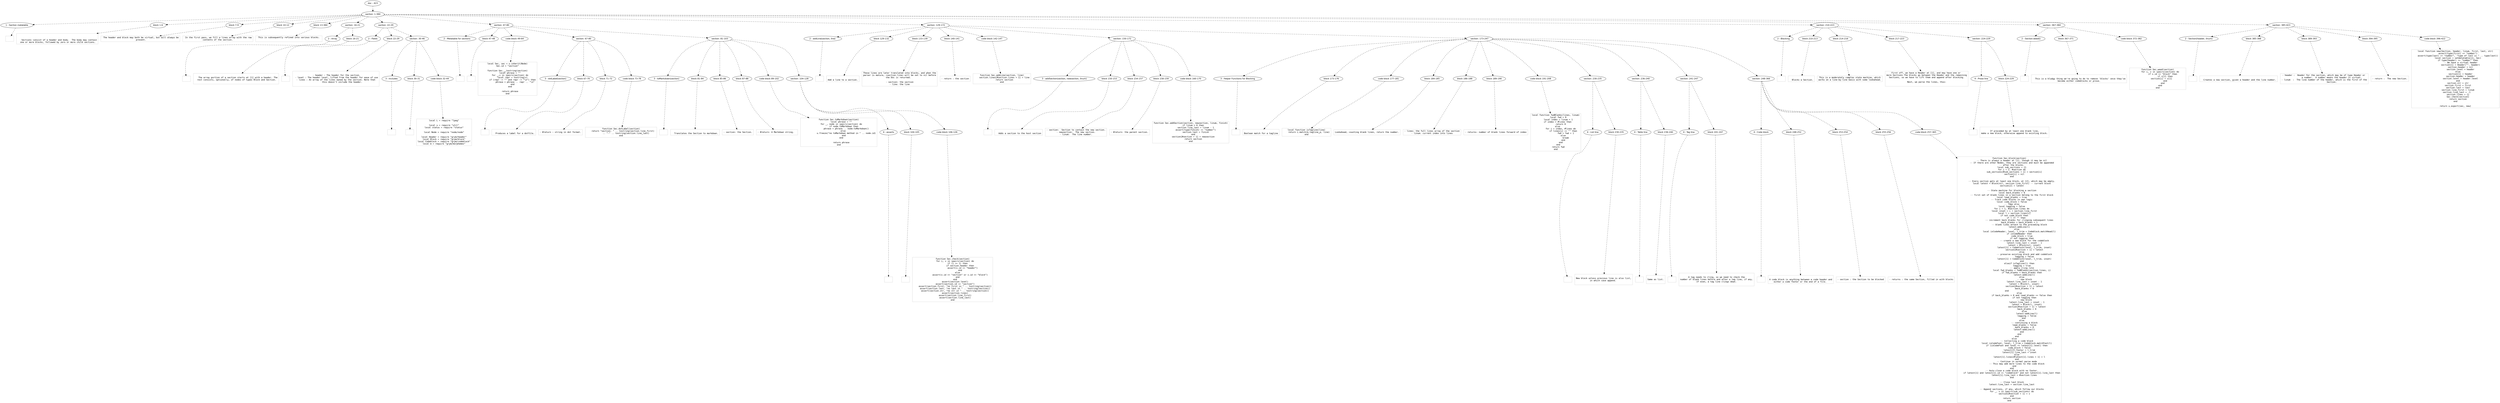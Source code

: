 digraph hierarchy {

node [fontname=Helvetica]
edge [style=dashed]

doc_0 [label="doc - 423"]


doc_0 -> { section_1}
{rank=same; section_1}

section_1 [label="section: 1-384"]


section_1 -> { header_2 block_3 block_4 block_5 block_6 section_7 section_8 section_9 section_10 section_11 section_12 section_13}
{rank=same; header_2 block_3 block_4 block_5 block_6 section_7 section_8 section_9 section_10 section_11 section_12 section_13}

header_2 [label="1 : Section metatable"]

block_3 [label="block 1-6"]

block_4 [label="block 7-9"]

block_5 [label="block 10-12"]

block_6 [label="block 13-384"]

section_7 [label="section: 16-21"]

section_8 [label="section: 22-29"]

section_9 [label="section: 47-80"]

section_10 [label="section: 129-172"]

section_11 [label="section: 210-223"]

section_12 [label="section: 367-384"]

section_13 [label="section: 385-423"]


header_2 -> leaf_14
leaf_14  [color=Gray,shape=rectangle,fontname=Inconsolata,label=""]
block_3 -> leaf_15
leaf_15  [color=Gray,shape=rectangle,fontname=Inconsolata,label="

   Sections consist of a header and body.  The body may contain
 one or more blocks, followed by zero or more child sections.
"]
block_4 -> leaf_16
leaf_16  [color=Gray,shape=rectangle,fontname=Inconsolata,label=" The header and block may both be virtual, but will always be
 present.
"]
block_5 -> leaf_17
leaf_17  [color=Gray,shape=rectangle,fontname=Inconsolata,label=" In the first pass, we fill a lines array with the raw
 contents of the section. 
"]
block_6 -> leaf_18
leaf_18  [color=Gray,shape=rectangle,fontname=Inconsolata,label=" This is subsequently refined into various blocks. 

"]
section_7 -> { header_19 block_20}
{rank=same; header_19 block_20}

header_19 [label="2 : Array"]

block_20 [label="block 16-21"]


header_19 -> leaf_21
leaf_21  [color=Gray,shape=rectangle,fontname=Inconsolata,label=""]
block_20 -> leaf_22
leaf_22  [color=Gray,shape=rectangle,fontname=Inconsolata,label="
   The array portion of a section starts at [1] with a header. The
 rest consists, optionally, of nodes of types Block and Section.

"]
section_8 -> { header_23 block_24 section_25}
{rank=same; header_23 block_24 section_25}

header_23 [label="2 : Fields"]

block_24 [label="block 22-29"]

section_25 [label="section: 30-46"]


header_23 -> leaf_26
leaf_26  [color=Gray,shape=rectangle,fontname=Inconsolata,label=""]
block_24 -> leaf_27
leaf_27  [color=Gray,shape=rectangle,fontname=Inconsolata,label="
 - header : The header for the section.
 - level : The header level, lifted from the header for ease of use
 - lines : An array of the lines owned by the section. Note that 
           this doesn't include the header. 

"]
section_25 -> { header_28 block_29 codeblock_30}
{rank=same; header_28 block_29 codeblock_30}

header_28 [label="3 : Includes"]

block_29 [label="block 30-31"]

codeblock_30 [label="code block 32-44"]


header_28 -> leaf_31
leaf_31  [color=Gray,shape=rectangle,fontname=Inconsolata,label=""]
block_29 -> leaf_32
leaf_32  [color=Gray,shape=rectangle,fontname=Inconsolata,label=""]
codeblock_30 -> leaf_33
leaf_33  [color=Gray,shape=rectangle,fontname=Inconsolata,label="local L = require \"lpeg\"

local u = require \"util\"
local status = require \"status\"

local Node = require \"node/node\"

local Header = require \"grym/header\"
local Block = require \"grym/block\"
local Codeblock = require \"grym/codeblock\"
local m = require \"grym/morphemes\""]
section_9 -> { header_34 block_35 codeblock_36 section_37 section_38}
{rank=same; header_34 block_35 codeblock_36 section_37 section_38}

header_34 [label="2 : Metatable for sections"]

block_35 [label="block 47-48"]

codeblock_36 [label="code block 49-64"]

section_37 [label="section: 67-80"]

section_38 [label="section: 81-103"]


header_34 -> leaf_39
leaf_39  [color=Gray,shape=rectangle,fontname=Inconsolata,label=""]
block_35 -> leaf_40
leaf_40  [color=Gray,shape=rectangle,fontname=Inconsolata,label=""]
codeblock_36 -> leaf_41
leaf_41  [color=Gray,shape=rectangle,fontname=Inconsolata,label="local Sec, sec = u.inherit(Node)
Sec.id = \"section\"

function Sec.__tostring(section)
    local phrase = \"\"
    for _,v in ipairs(section) do
        local repr = tostring(v)
        if (repr ~= \"\" and repr ~= \"\\n\") then
            phrase = phrase .. repr .. \"\\n\"
        end
    end

    return phrase
end"]
section_37 -> { header_42 block_43 block_44 codeblock_45}
{rank=same; header_42 block_43 block_44 codeblock_45}

header_42 [label="3 : dotLabel(section)"]

block_43 [label="block 67-70"]

block_44 [label="block 71-72"]

codeblock_45 [label="code block 73-78"]


header_42 -> leaf_46
leaf_46  [color=Gray,shape=rectangle,fontname=Inconsolata,label=""]
block_43 -> leaf_47
leaf_47  [color=Gray,shape=rectangle,fontname=Inconsolata,label="
  Produces a label for a dotfile.
"]
block_44 -> leaf_48
leaf_48  [color=Gray,shape=rectangle,fontname=Inconsolata,label="- #return : string in dot format.
"]
codeblock_45 -> leaf_49
leaf_49  [color=Gray,shape=rectangle,fontname=Inconsolata,label="function Sec.dotLabel(section)
    return \"section: \" .. tostring(section.line_first) 
        .. \"-\" .. tostring(section.line_last)
end"]
section_38 -> { header_50 block_51 block_52 block_53 codeblock_54 section_55}
{rank=same; header_50 block_51 block_52 block_53 codeblock_54 section_55}

header_50 [label="3 : toMarkdown(section)"]

block_51 [label="block 81-84"]

block_52 [label="block 85-86"]

block_53 [label="block 87-88"]

codeblock_54 [label="code block 89-102"]

section_55 [label="section: 104-128"]


header_50 -> leaf_56
leaf_56  [color=Gray,shape=rectangle,fontname=Inconsolata,label=""]
block_51 -> leaf_57
leaf_57  [color=Gray,shape=rectangle,fontname=Inconsolata,label="
  Translates the Section to markdown.
"]
block_52 -> leaf_58
leaf_58  [color=Gray,shape=rectangle,fontname=Inconsolata,label="- section: the Section.
"]
block_53 -> leaf_59
leaf_59  [color=Gray,shape=rectangle,fontname=Inconsolata,label="- #return: A Markdown string.  
"]
codeblock_54 -> leaf_60
leaf_60  [color=Gray,shape=rectangle,fontname=Inconsolata,label="function Sec.toMarkdown(section)
    local phrase = \"\"
    for _, node in ipairs(section) do
        if node.toMarkdown then
            phrase = phrase .. node:toMarkdown()
        else 
            u.freeze(\"no toMarkdown method in \" .. node.id)
        end
    end

    return phrase
end"]
section_55 -> { header_61 block_62 codeblock_63}
{rank=same; header_61 block_62 codeblock_63}

header_61 [label="4 : asserts"]

block_62 [label="block 104-105"]

codeblock_63 [label="code block 106-126"]


header_61 -> leaf_64
leaf_64  [color=Gray,shape=rectangle,fontname=Inconsolata,label=""]
block_62 -> leaf_65
leaf_65  [color=Gray,shape=rectangle,fontname=Inconsolata,label=""]
codeblock_63 -> leaf_66
leaf_66  [color=Gray,shape=rectangle,fontname=Inconsolata,label="function Sec.check(section)
    for i, v in ipairs(section) do
        if (i == 1) then
            if section.header then
                assert(v.id == \"header\")
            end
        else
            assert(v.id == \"section\" or v.id == \"block\")
        end
    end
    assert(section.level)
    assert(section.id == \"section\")
    assert(section.first, \"no first in \" .. tostring(section))
    assert(section.last, \"no last in \" .. tostring(section))
    assert(section.str, \"no str in \" .. tostring(section))
    assert(section.lines)
    assert(section.line_first)
    assert(section.line_last)
end"]
section_10 -> { header_67 block_68 block_69 block_70 codeblock_71 section_72 section_73}
{rank=same; header_67 block_68 block_69 block_70 codeblock_71 section_72 section_73}

header_67 [label="2 : addLine(section, line) "]

block_68 [label="block 129-132"]

block_69 [label="block 133-139"]

block_70 [label="block 140-141"]

codeblock_71 [label="code block 142-147"]

section_72 [label="section: 150-172"]

section_73 [label="section: 173-247"]


header_67 -> leaf_74
leaf_74  [color=Gray,shape=rectangle,fontname=Inconsolata,label=""]
block_68 -> leaf_75
leaf_75  [color=Gray,shape=rectangle,fontname=Inconsolata,label="
Add a line to a section.
"]
block_69 -> leaf_76
leaf_76  [color=Gray,shape=rectangle,fontname=Inconsolata,label="These lines are later translated into blocks, and when the
parser is mature, =section.line= will be set to nil before
the Doc is returned.  
 
- section: the section
- line: the line
"]
block_70 -> leaf_77
leaf_77  [color=Gray,shape=rectangle,fontname=Inconsolata,label="- return : the section
"]
codeblock_71 -> leaf_78
leaf_78  [color=Gray,shape=rectangle,fontname=Inconsolata,label="function Sec.addLine(section, line)
    section.lines[#section.lines + 1] = line
    return section
end"]
section_72 -> { header_79 block_80 block_81 block_82 codeblock_83}
{rank=same; header_79 block_80 block_81 block_82 codeblock_83}

header_79 [label="3 : addSection(section, newsection, linum)"]

block_80 [label="block 150-153"]

block_81 [label="block 154-157"]

block_82 [label="block 158-159"]

codeblock_83 [label="code block 160-170"]


header_79 -> leaf_84
leaf_84  [color=Gray,shape=rectangle,fontname=Inconsolata,label=""]
block_80 -> leaf_85
leaf_85  [color=Gray,shape=rectangle,fontname=Inconsolata,label="
  Adds a section to the host section
"]
block_81 -> leaf_86
leaf_86  [color=Gray,shape=rectangle,fontname=Inconsolata,label="- section:  Section to contain the new section.
- newsection:  The new section.
- linum:  The line number.
"]
block_82 -> leaf_87
leaf_87  [color=Gray,shape=rectangle,fontname=Inconsolata,label="- #return: the parent section.
"]
codeblock_83 -> leaf_88
leaf_88  [color=Gray,shape=rectangle,fontname=Inconsolata,label="function Sec.addSection(section, newsection, linum, finish)
    if linum > 0 then
        section.line_last = linum - 1
        assert(type(finish) == \"number\")
        section.last = finish
    end
    section[#section + 1] = newsection
    return section
end"]
section_73 -> { header_89 block_90 codeblock_91 block_92 block_93 block_94 codeblock_95 section_96 section_97 section_98 section_99}
{rank=same; header_89 block_90 codeblock_91 block_92 block_93 block_94 codeblock_95 section_96 section_97 section_98 section_99}

header_89 [label="3 : Helper Functions for Blocking"]

block_90 [label="block 173-176"]

codeblock_91 [label="code block 177-181"]

block_92 [label="block 184-185"]

block_93 [label="block 186-188"]

block_94 [label="block 189-190"]

codeblock_95 [label="code block 191-208"]

section_96 [label="section: 230-235"]

section_97 [label="section: 236-240"]

section_98 [label="section: 241-247"]

section_99 [label="section: 248-366"]


header_89 -> leaf_100
leaf_100  [color=Gray,shape=rectangle,fontname=Inconsolata,label=""]
block_90 -> leaf_101
leaf_101  [color=Gray,shape=rectangle,fontname=Inconsolata,label="
Boolean match for a tagline
"]
codeblock_91 -> leaf_102
leaf_102  [color=Gray,shape=rectangle,fontname=Inconsolata,label="local function isTagline(line)
    return L.match(m.tagline_p, line)
end"]
block_92 -> leaf_103
leaf_103  [color=Gray,shape=rectangle,fontname=Inconsolata,label="Lookahead, counting blank lines, return the number.
"]
block_93 -> leaf_104
leaf_104  [color=Gray,shape=rectangle,fontname=Inconsolata,label="- lines: the full lines array of the section
- linum: current index into lines
"]
block_94 -> leaf_105
leaf_105  [color=Gray,shape=rectangle,fontname=Inconsolata,label="- returns: number of blank lines forward of index
"]
codeblock_95 -> leaf_106
leaf_106  [color=Gray,shape=rectangle,fontname=Inconsolata,label="local function fwdBlanks(lines, linum)
    local fwd = 0
    local index = linum + 1
    if index > #lines then 
        return 0
    else 
        for i = index, #lines do
            if lines[i] == \"\" then
                fwd = fwd + 1
            else
                break
            end
        end
    end
    return fwd
end"]
section_96 -> { header_107 block_108}
{rank=same; header_107 block_108}

header_107 [label="4 : List line"]

block_108 [label="block 230-235"]


header_107 -> leaf_109
leaf_109  [color=Gray,shape=rectangle,fontname=Inconsolata,label=""]
block_108 -> leaf_110
leaf_110  [color=Gray,shape=rectangle,fontname=Inconsolata,label="
New block unless previous line is also list,
in which case append. 

"]
section_97 -> { header_111 block_112}
{rank=same; header_111 block_112}

header_111 [label="4 : Table line"]

block_112 [label="block 236-240"]


header_111 -> leaf_113
leaf_113  [color=Gray,shape=rectangle,fontname=Inconsolata,label=""]
block_112 -> leaf_114
leaf_114  [color=Gray,shape=rectangle,fontname=Inconsolata,label="
Same as list.

"]
section_98 -> { header_115 block_116}
{rank=same; header_115 block_116}

header_115 [label="4 : Tag line "]

block_116 [label="block 241-247"]


header_115 -> leaf_117
leaf_117  [color=Gray,shape=rectangle,fontname=Inconsolata,label=""]
block_116 -> leaf_118
leaf_118  [color=Gray,shape=rectangle,fontname=Inconsolata,label="
A tag needs to cling, so we need to check the
number of blank lines before and after a tag line, if any.
If even, a tag line clings down.

"]
section_99 -> { header_119 block_120 block_121 block_122 codeblock_123}
{rank=same; header_119 block_120 block_121 block_122 codeblock_123}

header_119 [label="4 : Code block"]

block_120 [label="block 248-252"]

block_121 [label="block 253-254"]

block_122 [label="block 255-256"]

codeblock_123 [label="code block 257-365"]


header_119 -> leaf_124
leaf_124  [color=Gray,shape=rectangle,fontname=Inconsolata,label=""]
block_120 -> leaf_125
leaf_125  [color=Gray,shape=rectangle,fontname=Inconsolata,label="
A code block is anything between a code header and
either a code footer or the end of a file. 
"]
block_121 -> leaf_126
leaf_126  [color=Gray,shape=rectangle,fontname=Inconsolata,label="- section : the Section to be blocked
"]
block_122 -> leaf_127
leaf_127  [color=Gray,shape=rectangle,fontname=Inconsolata,label="- returns : the same Section, filled in with blocks
"]
codeblock_123 -> leaf_128
leaf_128  [color=Gray,shape=rectangle,fontname=Inconsolata,label="function Sec.block(section)
    -- There is always a header at [1], though it may be nil
    -- If there are other Nodes, they are sections and must be appended
    -- after the blocks.
    local sub_sections = {}
    for i = 2, #section do
        sub_sections[#sub_sections + 1] = section[i]
        section[i] = nil
    end

    -- Every section gets at least one block, at [2], which may be empty.
    local latest = Block(nil, section.line_first) -- current block
    section[2] = latest

    -- State machine for blocking a section
    local back_blanks = 0
    -- first set of blank lines in a section belong to the first block
    local lead_blanks = true
    -- Track code blocks in own logic
    local code_block = false
    -- Tags also
    local tagging = false
    for i = 1, #section.lines do
        local inset = i + section.line_first
        local l = section.lines[i]
        if not code_block then
            if l == \"\" then 
                -- increment back blanks for clinging subsequent lines
                back_blanks = back_blanks + 1
                -- blank lines attach to the preceding block
                latest:addLine(l)
            else
                local isCodeHeader, level, l_trim = Codeblock.matchHead(l)
                if isCodeHeader then
                    code_block = true
                    if not tagging then
                        -- create a new block for the codeblock
                        latest.line_last = inset - 1
                        latest = Block(nil, inset)
                        latest[1] = Codeblock(level, l_trim, inset)
                        section[#section + 1] = latest
                    else
                        -- preserve existing block and add codeblock
                        tagging = false
                        latest[1] = Codeblock(level, l_trim, inset)
                    end
                elseif isTagline(l) then
                    tagging = true
                    -- apply cling rule
                    local fwd_blanks = fwdBlanks(section.lines, i)
                    if fwd_blanks > back_blanks then
                        latest:addLine(l)
                    else
                        -- new block
                        latest.line_last = inset - 1
                        latest = Block(l, inset)
                        section[#section + 1] = latest
                        back_blanks = 0
                    end                        
                else
                    if back_blanks > 0 and lead_blanks == false then
                        if not tagging then
                        -- new block
                            latest.line_last = inset - 1
                            latest = Block(l, inset)
                            section[#section + 1] = latest
                            back_blanks = 0
                        else
                            latest:addLine(l)
                            tagging = false
                        end 
                    else
                        -- continuing a block
                        lead_blanks = false
                        back_blanks = 0
                        latest:addLine(l)
                    end
                end
            end
        else
            -- Collecting a code block
            local isCodeFoot, level, l_trim = Codeblock.matchFoot(l)
            if (isCodeFoot and level == latest[1].level) then
                code_block = false
                latest[1].footer = l_trim
                latest[1].line_last = inset
            else
                latest[1].lines[#latest[1].lines + 1] = l
            end
            -- Continue in normal parse mode
            -- This may add more lines to the code block
        end
    end
    -- Auto-close a code block with no footer.
    if latest[1] and latest[1].id == \"codeblock\" and not latest[1].line_last then
        latest[1].line_last = #section.lines
    end

    -- Close last block
    latest.line_last = section.line_last

    -- Append sections, if any, which follow our blocks
    for _, v in ipairs(sub_sections) do
        section[#section + 1] = v
    end
    return section
end"]
section_11 -> { header_129 block_130 block_131 block_132 section_133}
{rank=same; header_129 block_130 block_131 block_132 section_133}

header_129 [label="2 : Blocking"]

block_130 [label="block 210-213"]

block_131 [label="block 214-216"]

block_132 [label="block 217-223"]

section_133 [label="section: 224-229"]


header_129 -> leaf_134
leaf_134  [color=Gray,shape=rectangle,fontname=Inconsolata,label=""]
block_130 -> leaf_135
leaf_135  [color=Gray,shape=rectangle,fontname=Inconsolata,label="
  Blocks a Section.
"]
block_131 -> leaf_136
leaf_136  [color=Gray,shape=rectangle,fontname=Inconsolata,label="This is a moderately complex state machine, which
works on a line-by-line basis with some lookahead.
"]
block_132 -> leaf_137
leaf_137  [color=Gray,shape=rectangle,fontname=Inconsolata,label="First off, we have a Header at [1], and may have one or 
more Sections The blocks go between the Header and the remaining
Sections, so we have to lift them and append after blocking.
 
Next, we parse the lines, thus:

"]
section_133 -> { header_138 block_139}
{rank=same; header_138 block_139}

header_138 [label="4 : Prose line"]

block_139 [label="block 224-229"]


header_138 -> leaf_140
leaf_140  [color=Gray,shape=rectangle,fontname=Inconsolata,label=""]
block_139 -> leaf_141
leaf_141  [color=Gray,shape=rectangle,fontname=Inconsolata,label="
If preceded by at least one blank line,
make a new block, otherwise append to existing block.

"]
section_12 -> { header_142 block_143 codeblock_144}
{rank=same; header_142 block_143 codeblock_144}

header_142 [label="2 : Section:weed()"]

block_143 [label="block 367-371"]

codeblock_144 [label="code block 372-382"]


header_142 -> leaf_145
leaf_145  [color=Gray,shape=rectangle,fontname=Inconsolata,label=""]
block_143 -> leaf_146
leaf_146  [color=Gray,shape=rectangle,fontname=Inconsolata,label="
  This is a kludgy thing we're going to do to remove 'blocks' once they've
become either codeblocks or prose.
"]
codeblock_144 -> leaf_147
leaf_147  [color=Gray,shape=rectangle,fontname=Inconsolata,label="function Sec.weed(section)
    for i, v in ipairs(section) do
        if v.id == \"block\" then
            if v[1] then
                section[i] = v[1]          
            end
        end
    end
end"]
section_13 -> { header_148 block_149 block_150 block_151 codeblock_152}
{rank=same; header_148 block_149 block_150 block_151 codeblock_152}

header_148 [label="2 : Section(header, linum)"]

block_149 [label="block 385-388"]

block_150 [label="block 389-393"]

block_151 [label="block 394-395"]

codeblock_152 [label="code block 396-422"]


header_148 -> leaf_153
leaf_153  [color=Gray,shape=rectangle,fontname=Inconsolata,label=""]
block_149 -> leaf_154
leaf_154  [color=Gray,shape=rectangle,fontname=Inconsolata,label="
  Creates a new section, given a header and the line number.
"]
block_150 -> leaf_155
leaf_155  [color=Gray,shape=rectangle,fontname=Inconsolata,label="- header :  Header for the section, which may be of type Header or 
            a number.  A number means the header is virtual.
- linum  :  The line number of the header, which is the first of the
            Section.
"]
block_151 -> leaf_156
leaf_156  [color=Gray,shape=rectangle,fontname=Inconsolata,label="- return :  The new Section.
"]
codeblock_152 -> leaf_157
leaf_157  [color=Gray,shape=rectangle,fontname=Inconsolata,label="local function new(Section, header, linum, first, last, str)
    assert(type(first) == \"number\")
    assert(type(last) == \"number\", \"type of last is \" .. type(last))
    local section = setmetatable({}, Sec)
    if type(header) == \"number\" then
        -- We have a virtual header
        section[1] = Header(\"\", header)
        section.header = nil
        section.level = header
    else
        section[1] = header
        section.header = header
        section.level = header.level
    end
    section.str = str
    section.first = first
    section.last = last
    section.line_first = linum
    section.line_last = -1  
    section.lines = {}
    Sec.check(section)
    return section
end

return u.export(sec, new)"]

}
